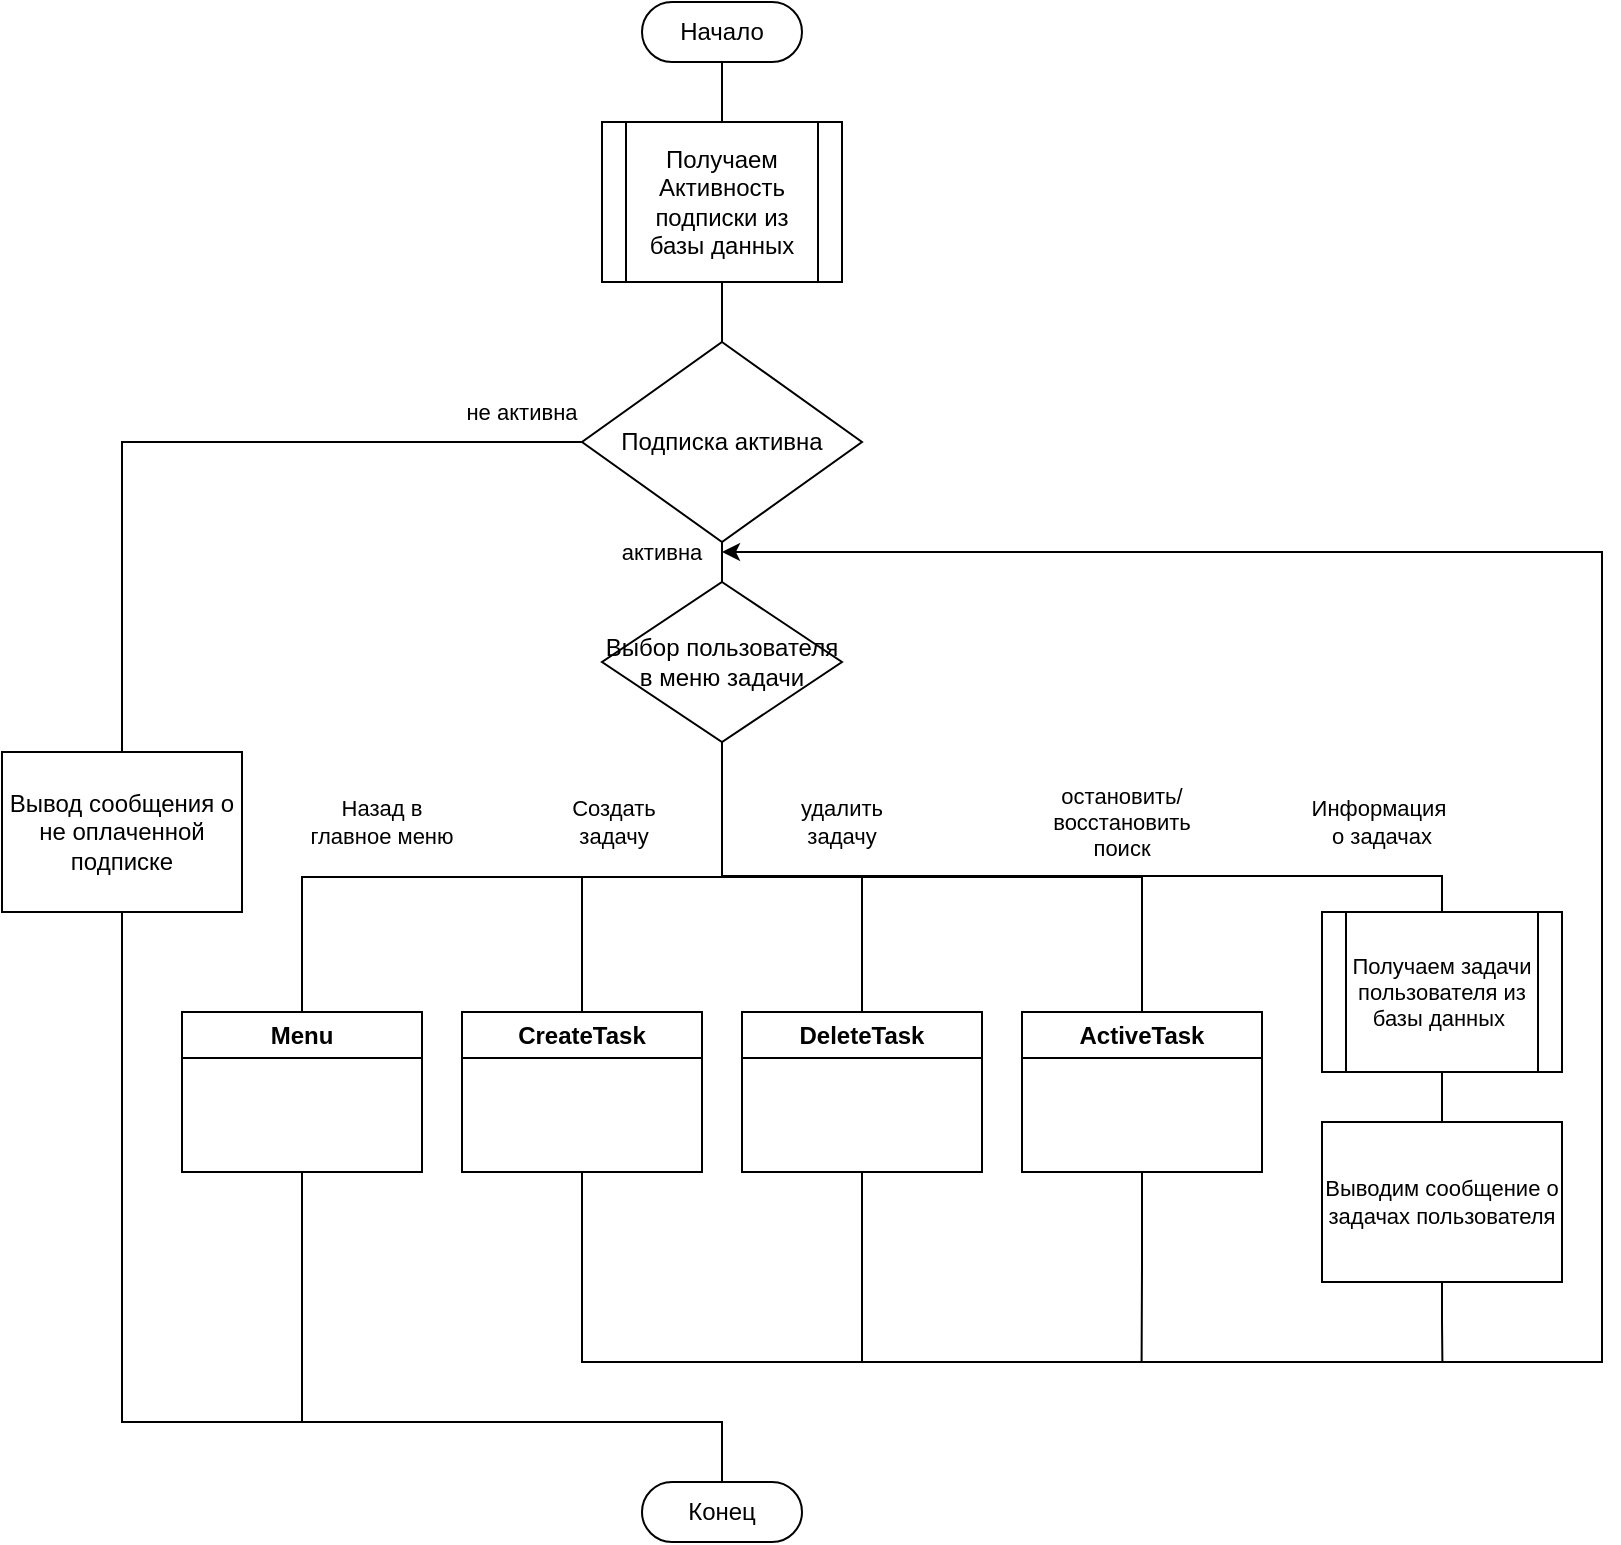 <mxfile version="22.0.2" type="device" pages="2">
  <diagram name="TaskMenu" id="SfaWyFB-Ww8KDtKe9vJk">
    <mxGraphModel dx="1026" dy="743" grid="1" gridSize="10" guides="1" tooltips="1" connect="1" arrows="1" fold="1" page="1" pageScale="1" pageWidth="827" pageHeight="1169" math="0" shadow="0">
      <root>
        <mxCell id="0" />
        <mxCell id="1" parent="0" />
        <mxCell id="7RoFkBCPdX-VoI3S4C3U-1" style="edgeStyle=orthogonalEdgeStyle;rounded=0;orthogonalLoop=1;jettySize=auto;html=1;exitX=0;exitY=0.5;exitDx=0;exitDy=0;entryX=0.5;entryY=0;entryDx=0;entryDy=0;endArrow=none;endFill=0;" parent="1" source="S4k8SkvojDosibgmcopA-4" target="S4k8SkvojDosibgmcopA-14" edge="1">
          <mxGeometry relative="1" as="geometry" />
        </mxCell>
        <mxCell id="7RoFkBCPdX-VoI3S4C3U-10" style="edgeStyle=orthogonalEdgeStyle;shape=connector;rounded=0;orthogonalLoop=1;jettySize=auto;html=1;exitX=0.5;exitY=1;exitDx=0;exitDy=0;entryX=0.5;entryY=0;entryDx=0;entryDy=0;labelBackgroundColor=default;strokeColor=default;align=center;verticalAlign=middle;fontFamily=Helvetica;fontSize=11;fontColor=default;endArrow=none;endFill=0;" parent="1" source="S4k8SkvojDosibgmcopA-4" target="S4k8SkvojDosibgmcopA-8" edge="1">
          <mxGeometry relative="1" as="geometry" />
        </mxCell>
        <mxCell id="S4k8SkvojDosibgmcopA-4" value="Подписка активна" style="rhombus;whiteSpace=wrap;html=1;" parent="1" vertex="1">
          <mxGeometry x="300" y="220" width="140" height="100" as="geometry" />
        </mxCell>
        <mxCell id="7RoFkBCPdX-VoI3S4C3U-7" style="edgeStyle=orthogonalEdgeStyle;shape=connector;rounded=0;orthogonalLoop=1;jettySize=auto;html=1;exitX=0.5;exitY=1;exitDx=0;exitDy=0;entryX=0.5;entryY=0;entryDx=0;entryDy=0;labelBackgroundColor=default;strokeColor=default;align=center;verticalAlign=middle;fontFamily=Helvetica;fontSize=11;fontColor=default;endArrow=none;endFill=0;" parent="1" source="S4k8SkvojDosibgmcopA-8" target="DgNWlWeVKmmDvKao9T3I-1" edge="1">
          <mxGeometry relative="1" as="geometry" />
        </mxCell>
        <mxCell id="TkJeZevTcF1N_gCMCRTr-3" style="edgeStyle=orthogonalEdgeStyle;shape=connector;rounded=0;orthogonalLoop=1;jettySize=auto;html=1;exitX=0.5;exitY=1;exitDx=0;exitDy=0;entryX=0.5;entryY=0;entryDx=0;entryDy=0;labelBackgroundColor=default;strokeColor=default;align=center;verticalAlign=middle;fontFamily=Helvetica;fontSize=11;fontColor=default;endArrow=none;endFill=0;" parent="1" source="S4k8SkvojDosibgmcopA-8" target="S4k8SkvojDosibgmcopA-21" edge="1">
          <mxGeometry relative="1" as="geometry" />
        </mxCell>
        <mxCell id="TkJeZevTcF1N_gCMCRTr-5" style="edgeStyle=orthogonalEdgeStyle;shape=connector;rounded=0;orthogonalLoop=1;jettySize=auto;html=1;exitX=0.5;exitY=1;exitDx=0;exitDy=0;entryX=0.5;entryY=0;entryDx=0;entryDy=0;labelBackgroundColor=default;strokeColor=default;align=center;verticalAlign=middle;fontFamily=Helvetica;fontSize=11;fontColor=default;endArrow=none;endFill=0;" parent="1" source="S4k8SkvojDosibgmcopA-8" target="TkJeZevTcF1N_gCMCRTr-4" edge="1">
          <mxGeometry relative="1" as="geometry" />
        </mxCell>
        <mxCell id="TkJeZevTcF1N_gCMCRTr-10" style="edgeStyle=orthogonalEdgeStyle;shape=connector;rounded=0;orthogonalLoop=1;jettySize=auto;html=1;exitX=0.5;exitY=1;exitDx=0;exitDy=0;entryX=0.5;entryY=0;entryDx=0;entryDy=0;labelBackgroundColor=default;strokeColor=default;align=center;verticalAlign=middle;fontFamily=Helvetica;fontSize=11;fontColor=default;endArrow=none;endFill=0;" parent="1" edge="1">
          <mxGeometry relative="1" as="geometry">
            <mxPoint x="370" y="417" as="sourcePoint" />
            <mxPoint x="730" y="505" as="targetPoint" />
            <Array as="points">
              <mxPoint x="370" y="487" />
              <mxPoint x="730" y="487" />
            </Array>
          </mxGeometry>
        </mxCell>
        <mxCell id="S4k8SkvojDosibgmcopA-8" value="Выбор пользователя в меню задачи" style="rhombus;whiteSpace=wrap;html=1;" parent="1" vertex="1">
          <mxGeometry x="310" y="340" width="120" height="80" as="geometry" />
        </mxCell>
        <mxCell id="S4k8SkvojDosibgmcopA-14" value="Вывод сообщения о не оплаченной подписке" style="rounded=0;whiteSpace=wrap;html=1;" parent="1" vertex="1">
          <mxGeometry x="10" y="425" width="120" height="80" as="geometry" />
        </mxCell>
        <mxCell id="7RoFkBCPdX-VoI3S4C3U-12" style="edgeStyle=orthogonalEdgeStyle;shape=connector;rounded=0;orthogonalLoop=1;jettySize=auto;html=1;exitX=0.5;exitY=0;exitDx=0;exitDy=0;entryX=0.5;entryY=1;entryDx=0;entryDy=0;labelBackgroundColor=default;strokeColor=default;align=center;verticalAlign=middle;fontFamily=Helvetica;fontSize=11;fontColor=default;endArrow=none;endFill=0;" parent="1" source="S4k8SkvojDosibgmcopA-20" target="S4k8SkvojDosibgmcopA-8" edge="1">
          <mxGeometry relative="1" as="geometry" />
        </mxCell>
        <mxCell id="S4k8SkvojDosibgmcopA-20" value="CreateTask" style="swimlane;whiteSpace=wrap;html=1;" parent="1" vertex="1">
          <mxGeometry x="240" y="555" width="120" height="80" as="geometry" />
        </mxCell>
        <mxCell id="7RoFkBCPdX-VoI3S4C3U-5" style="edgeStyle=orthogonalEdgeStyle;shape=connector;rounded=0;orthogonalLoop=1;jettySize=auto;html=1;exitX=0.5;exitY=1;exitDx=0;exitDy=0;labelBackgroundColor=default;strokeColor=default;align=center;verticalAlign=middle;fontFamily=Helvetica;fontSize=11;fontColor=default;endArrow=none;endFill=0;" parent="1" source="S4k8SkvojDosibgmcopA-21" edge="1">
          <mxGeometry relative="1" as="geometry">
            <mxPoint x="470" y="730" as="targetPoint" />
            <Array as="points">
              <mxPoint x="440" y="730" />
            </Array>
          </mxGeometry>
        </mxCell>
        <mxCell id="S4k8SkvojDosibgmcopA-21" value="DeleteTask" style="swimlane;whiteSpace=wrap;html=1;" parent="1" vertex="1">
          <mxGeometry x="380" y="555" width="120" height="80" as="geometry" />
        </mxCell>
        <mxCell id="0m2E6achtuGmkCwlAiac-3" style="edgeStyle=orthogonalEdgeStyle;shape=connector;rounded=0;orthogonalLoop=1;jettySize=auto;html=1;exitX=0.5;exitY=1;exitDx=0;exitDy=0;entryX=0.5;entryY=0;entryDx=0;entryDy=0;labelBackgroundColor=default;strokeColor=default;align=center;verticalAlign=middle;fontFamily=Helvetica;fontSize=11;fontColor=default;endArrow=none;endFill=0;" parent="1" source="PpFJJ4qEioCNqUixtcG1-1" target="S4k8SkvojDosibgmcopA-4" edge="1">
          <mxGeometry relative="1" as="geometry" />
        </mxCell>
        <mxCell id="PpFJJ4qEioCNqUixtcG1-1" value="Получаем Активность подписки из базы данных" style="shape=process;whiteSpace=wrap;html=1;backgroundOutline=1;" parent="1" vertex="1">
          <mxGeometry x="310" y="110" width="120" height="80" as="geometry" />
        </mxCell>
        <mxCell id="0m2E6achtuGmkCwlAiac-2" style="edgeStyle=orthogonalEdgeStyle;rounded=0;orthogonalLoop=1;jettySize=auto;html=1;exitX=0.5;exitY=0.5;exitDx=0;exitDy=15;exitPerimeter=0;entryX=0.5;entryY=0;entryDx=0;entryDy=0;endArrow=none;endFill=0;" parent="1" source="0m2E6achtuGmkCwlAiac-1" target="PpFJJ4qEioCNqUixtcG1-1" edge="1">
          <mxGeometry relative="1" as="geometry" />
        </mxCell>
        <mxCell id="0m2E6achtuGmkCwlAiac-1" value="Начало" style="html=1;dashed=0;whiteSpace=wrap;shape=mxgraph.dfd.start" parent="1" vertex="1">
          <mxGeometry x="330" y="50" width="80" height="30" as="geometry" />
        </mxCell>
        <mxCell id="TkJeZevTcF1N_gCMCRTr-12" style="edgeStyle=orthogonalEdgeStyle;shape=connector;rounded=0;orthogonalLoop=1;jettySize=auto;html=1;exitX=0.5;exitY=1;exitDx=0;exitDy=0;labelBackgroundColor=default;strokeColor=default;align=center;verticalAlign=middle;fontFamily=Helvetica;fontSize=11;fontColor=default;endArrow=none;endFill=0;" parent="1" source="0m2E6achtuGmkCwlAiac-7" edge="1">
          <mxGeometry relative="1" as="geometry">
            <mxPoint x="730.2" y="730" as="targetPoint" />
          </mxGeometry>
        </mxCell>
        <mxCell id="0m2E6achtuGmkCwlAiac-7" value="Выводим сообщение о задачах пользователя" style="rounded=0;whiteSpace=wrap;html=1;fontFamily=Helvetica;fontSize=11;fontColor=default;" parent="1" vertex="1">
          <mxGeometry x="670" y="610" width="120" height="80" as="geometry" />
        </mxCell>
        <mxCell id="0m2E6achtuGmkCwlAiac-11" value="Создать&lt;br&gt;задачу" style="text;html=1;strokeColor=none;fillColor=none;align=center;verticalAlign=middle;whiteSpace=wrap;rounded=0;fontSize=11;fontFamily=Helvetica;fontColor=default;" parent="1" vertex="1">
          <mxGeometry x="286" y="445" width="60" height="30" as="geometry" />
        </mxCell>
        <mxCell id="0m2E6achtuGmkCwlAiac-12" value="удалить задачу" style="text;html=1;strokeColor=none;fillColor=none;align=center;verticalAlign=middle;whiteSpace=wrap;rounded=0;fontSize=11;fontFamily=Helvetica;fontColor=default;" parent="1" vertex="1">
          <mxGeometry x="400" y="445" width="60" height="30" as="geometry" />
        </mxCell>
        <mxCell id="0m2E6achtuGmkCwlAiac-13" value="Информация&amp;nbsp;&lt;br&gt;о задачах" style="text;html=1;strokeColor=none;fillColor=none;align=center;verticalAlign=middle;whiteSpace=wrap;rounded=0;fontSize=11;fontFamily=Helvetica;fontColor=default;" parent="1" vertex="1">
          <mxGeometry x="670" y="445" width="60" height="30" as="geometry" />
        </mxCell>
        <mxCell id="TkJeZevTcF1N_gCMCRTr-11" style="edgeStyle=orthogonalEdgeStyle;shape=connector;rounded=0;orthogonalLoop=1;jettySize=auto;html=1;exitX=0.5;exitY=1;exitDx=0;exitDy=0;entryX=0.5;entryY=0;entryDx=0;entryDy=0;labelBackgroundColor=default;strokeColor=default;align=center;verticalAlign=middle;fontFamily=Helvetica;fontSize=11;fontColor=default;endArrow=none;endFill=0;" parent="1" source="0m2E6achtuGmkCwlAiac-14" target="0m2E6achtuGmkCwlAiac-7" edge="1">
          <mxGeometry relative="1" as="geometry" />
        </mxCell>
        <mxCell id="0m2E6achtuGmkCwlAiac-14" value="Получаем задачи пользователя из базы данных&amp;nbsp;" style="shape=process;whiteSpace=wrap;html=1;backgroundOutline=1;fontFamily=Helvetica;fontSize=11;fontColor=default;" parent="1" vertex="1">
          <mxGeometry x="670" y="505" width="120" height="80" as="geometry" />
        </mxCell>
        <mxCell id="0m2E6achtuGmkCwlAiac-15" value="Конец" style="html=1;dashed=0;whiteSpace=wrap;shape=mxgraph.dfd.start" parent="1" vertex="1">
          <mxGeometry x="330" y="790" width="80" height="30" as="geometry" />
        </mxCell>
        <mxCell id="0m2E6achtuGmkCwlAiac-24" value="Назад в главное меню" style="text;html=1;strokeColor=none;fillColor=none;align=center;verticalAlign=middle;whiteSpace=wrap;rounded=0;fontSize=11;fontFamily=Helvetica;fontColor=default;" parent="1" vertex="1">
          <mxGeometry x="160" y="445" width="80" height="30" as="geometry" />
        </mxCell>
        <mxCell id="5m1P1X9b7d-5ygvGVh7s-1" value="активна" style="text;html=1;strokeColor=none;fillColor=none;align=center;verticalAlign=middle;whiteSpace=wrap;rounded=0;fontSize=11;fontFamily=Helvetica;fontColor=default;" parent="1" vertex="1">
          <mxGeometry x="310" y="310" width="60" height="30" as="geometry" />
        </mxCell>
        <mxCell id="5m1P1X9b7d-5ygvGVh7s-2" value="не активна" style="text;html=1;strokeColor=none;fillColor=none;align=center;verticalAlign=middle;whiteSpace=wrap;rounded=0;fontSize=11;fontFamily=Helvetica;fontColor=default;" parent="1" vertex="1">
          <mxGeometry x="240" y="240" width="60" height="30" as="geometry" />
        </mxCell>
        <mxCell id="DgNWlWeVKmmDvKao9T3I-1" value="Menu" style="swimlane;whiteSpace=wrap;html=1;" parent="1" vertex="1">
          <mxGeometry x="100" y="555" width="120" height="80" as="geometry" />
        </mxCell>
        <mxCell id="7RoFkBCPdX-VoI3S4C3U-2" style="edgeStyle=orthogonalEdgeStyle;shape=connector;rounded=0;orthogonalLoop=1;jettySize=auto;html=1;exitX=0.5;exitY=1;exitDx=0;exitDy=0;entryX=0.5;entryY=0.5;entryDx=0;entryDy=-15;entryPerimeter=0;labelBackgroundColor=default;strokeColor=default;align=center;verticalAlign=middle;fontFamily=Helvetica;fontSize=11;fontColor=default;endArrow=none;endFill=0;" parent="1" source="DgNWlWeVKmmDvKao9T3I-1" target="0m2E6achtuGmkCwlAiac-15" edge="1">
          <mxGeometry relative="1" as="geometry">
            <Array as="points">
              <mxPoint x="160" y="760" />
              <mxPoint x="370" y="760" />
            </Array>
          </mxGeometry>
        </mxCell>
        <mxCell id="wu1sH1Vo3paFNtO2GF-Q-1" style="edgeStyle=orthogonalEdgeStyle;rounded=0;orthogonalLoop=1;jettySize=auto;html=1;endArrow=none;endFill=0;exitX=0.5;exitY=1;exitDx=0;exitDy=0;" parent="1" source="S4k8SkvojDosibgmcopA-14" edge="1">
          <mxGeometry relative="1" as="geometry">
            <mxPoint x="70" y="510" as="sourcePoint" />
            <mxPoint x="160" y="760" as="targetPoint" />
            <Array as="points">
              <mxPoint x="70" y="760" />
            </Array>
          </mxGeometry>
        </mxCell>
        <mxCell id="TkJeZevTcF1N_gCMCRTr-13" style="edgeStyle=orthogonalEdgeStyle;shape=connector;rounded=0;orthogonalLoop=1;jettySize=auto;html=1;exitX=0.5;exitY=1;exitDx=0;exitDy=0;labelBackgroundColor=default;strokeColor=default;align=center;verticalAlign=middle;fontFamily=Helvetica;fontSize=11;fontColor=default;endArrow=none;endFill=0;" parent="1" source="TkJeZevTcF1N_gCMCRTr-4" edge="1">
          <mxGeometry relative="1" as="geometry">
            <mxPoint x="579.8" y="730" as="targetPoint" />
          </mxGeometry>
        </mxCell>
        <mxCell id="TkJeZevTcF1N_gCMCRTr-4" value="ActiveTask" style="swimlane;whiteSpace=wrap;html=1;startSize=23;" parent="1" vertex="1">
          <mxGeometry x="520" y="555" width="120" height="80" as="geometry" />
        </mxCell>
        <mxCell id="TkJeZevTcF1N_gCMCRTr-14" value="остановить/восстановить поиск" style="text;html=1;strokeColor=none;fillColor=none;align=center;verticalAlign=middle;whiteSpace=wrap;rounded=0;fontSize=11;fontFamily=Helvetica;fontColor=default;" parent="1" vertex="1">
          <mxGeometry x="540" y="445" width="60" height="30" as="geometry" />
        </mxCell>
        <mxCell id="Jq90YUlXiH60j-D-QwzL-1" value="" style="endArrow=classic;html=1;rounded=0;exitX=0.5;exitY=1;exitDx=0;exitDy=0;entryX=1;entryY=0.5;entryDx=0;entryDy=0;" parent="1" source="S4k8SkvojDosibgmcopA-20" target="5m1P1X9b7d-5ygvGVh7s-1" edge="1">
          <mxGeometry width="50" height="50" relative="1" as="geometry">
            <mxPoint x="260" y="740" as="sourcePoint" />
            <mxPoint x="310" y="690" as="targetPoint" />
            <Array as="points">
              <mxPoint x="300" y="730" />
              <mxPoint x="810" y="730" />
              <mxPoint x="810" y="325" />
            </Array>
          </mxGeometry>
        </mxCell>
      </root>
    </mxGraphModel>
  </diagram>
  <diagram id="g4DLwBjqmLR3lGpW0vK0" name="TaskMenu_N_SH">
    <mxGraphModel dx="1026" dy="743" grid="1" gridSize="10" guides="1" tooltips="1" connect="1" arrows="1" fold="1" page="1" pageScale="1" pageWidth="827" pageHeight="1169" math="0" shadow="0">
      <root>
        <mxCell id="0" />
        <mxCell id="1" parent="0" />
        <mxCell id="SiBecvUQDcYWsc2rEsGT-1" value="Назад в&amp;nbsp;&lt;br&gt;главное&lt;br&gt;меню" style="rounded=0;whiteSpace=wrap;html=1;fontFamily=Helvetica;fontSize=11;fontColor=default;" parent="1" vertex="1">
          <mxGeometry x="390" y="200" width="60" height="60" as="geometry" />
        </mxCell>
        <mxCell id="Q5nnPWPALyb3Cwcq5aP5-3" value="&lt;br&gt;Информация&amp;nbsp; о задачах" style="rounded=0;whiteSpace=wrap;html=1;" parent="1" vertex="1">
          <mxGeometry x="450" y="200" width="70" height="60" as="geometry" />
        </mxCell>
        <mxCell id="Q5nnPWPALyb3Cwcq5aP5-2" value="&lt;br&gt;&lt;br&gt;Удалить" style="rounded=0;whiteSpace=wrap;html=1;" parent="1" vertex="1">
          <mxGeometry x="520" y="200" width="60" height="60" as="geometry" />
        </mxCell>
        <mxCell id="Q5nnPWPALyb3Cwcq5aP5-1" value="&lt;br&gt;&lt;br&gt;Создать" style="rounded=0;whiteSpace=wrap;html=1;" parent="1" vertex="1">
          <mxGeometry x="580" y="200" width="60" height="60" as="geometry" />
        </mxCell>
        <mxCell id="4w-gVdyFm-MiipMDZAjR-5" value="&lt;br&gt;&lt;br&gt;Нет" style="rounded=0;whiteSpace=wrap;html=1;" parent="1" vertex="1">
          <mxGeometry x="320" y="140" width="320" height="60" as="geometry" />
        </mxCell>
        <mxCell id="4w-gVdyFm-MiipMDZAjR-4" value="&lt;br&gt;&lt;br&gt;Да" style="rounded=0;whiteSpace=wrap;html=1;" parent="1" vertex="1">
          <mxGeometry x="240" y="120" width="150" height="80" as="geometry" />
        </mxCell>
        <mxCell id="V7WKhgz6_HyLqwS9NEBN-1" value="TaskMenu" style="rounded=0;whiteSpace=wrap;html=1;" parent="1" vertex="1">
          <mxGeometry x="240" y="40" width="400" height="40" as="geometry" />
        </mxCell>
        <mxCell id="4w-gVdyFm-MiipMDZAjR-1" value="Получаем данные пользователя из базы данных" style="rounded=0;whiteSpace=wrap;html=1;" parent="1" vertex="1">
          <mxGeometry x="240" y="80" width="400" height="40" as="geometry" />
        </mxCell>
        <mxCell id="4w-gVdyFm-MiipMDZAjR-2" value="" style="verticalLabelPosition=bottom;verticalAlign=top;html=1;shape=mxgraph.basic.orthogonal_triangle;direction=west;" parent="1" vertex="1">
          <mxGeometry x="240" y="120" width="400" height="80" as="geometry" />
        </mxCell>
        <mxCell id="4w-gVdyFm-MiipMDZAjR-6" value="Активна ли подписка у пользователя" style="text;html=1;strokeColor=none;fillColor=none;align=center;verticalAlign=middle;whiteSpace=wrap;rounded=0;" parent="1" vertex="1">
          <mxGeometry x="460" y="130" width="140" height="30" as="geometry" />
        </mxCell>
        <mxCell id="cTXx3XzjXi1MxUr-8-QX-1" value="Вывод сообщения о не оплаченной подписке" style="rounded=0;whiteSpace=wrap;html=1;" parent="1" vertex="1">
          <mxGeometry x="240" y="200" width="150" height="120" as="geometry" />
        </mxCell>
        <mxCell id="5XmxfeUv8gHpQev6KjT1-1" value="" style="verticalLabelPosition=bottom;verticalAlign=top;html=1;shape=mxgraph.basic.orthogonal_triangle;direction=west;" parent="1" vertex="1">
          <mxGeometry x="390" y="200" width="250" height="40" as="geometry" />
        </mxCell>
        <mxCell id="Q5nnPWPALyb3Cwcq5aP5-4" value="Выводим информацию о задачах" style="rounded=0;whiteSpace=wrap;html=1;" parent="1" vertex="1">
          <mxGeometry x="450" y="260" width="70" height="60" as="geometry" />
        </mxCell>
        <mxCell id="Q5nnPWPALyb3Cwcq5aP5-5" value="DeleteTask" style="rounded=0;whiteSpace=wrap;html=1;" parent="1" vertex="1">
          <mxGeometry x="520" y="260" width="60" height="60" as="geometry" />
        </mxCell>
        <mxCell id="Q5nnPWPALyb3Cwcq5aP5-6" value="CreateTask" style="rounded=0;whiteSpace=wrap;html=1;" parent="1" vertex="1">
          <mxGeometry x="580" y="260" width="60" height="60" as="geometry" />
        </mxCell>
        <mxCell id="hzdXIX-X6nHAf5NeGZGP-1" value="Выбор&lt;br&gt;пользователя" style="text;html=1;strokeColor=none;fillColor=none;align=center;verticalAlign=middle;whiteSpace=wrap;rounded=0;" parent="1" vertex="1">
          <mxGeometry x="570" y="200" width="60" height="30" as="geometry" />
        </mxCell>
        <mxCell id="wJSud7ATXrU_PAHeKIFs-1" value="Вывод клавиатуры главного меню" style="rounded=0;whiteSpace=wrap;html=1;fontFamily=Helvetica;fontSize=11;fontColor=default;" parent="1" vertex="1">
          <mxGeometry x="390" y="260" width="60" height="60" as="geometry" />
        </mxCell>
      </root>
    </mxGraphModel>
  </diagram>
</mxfile>
